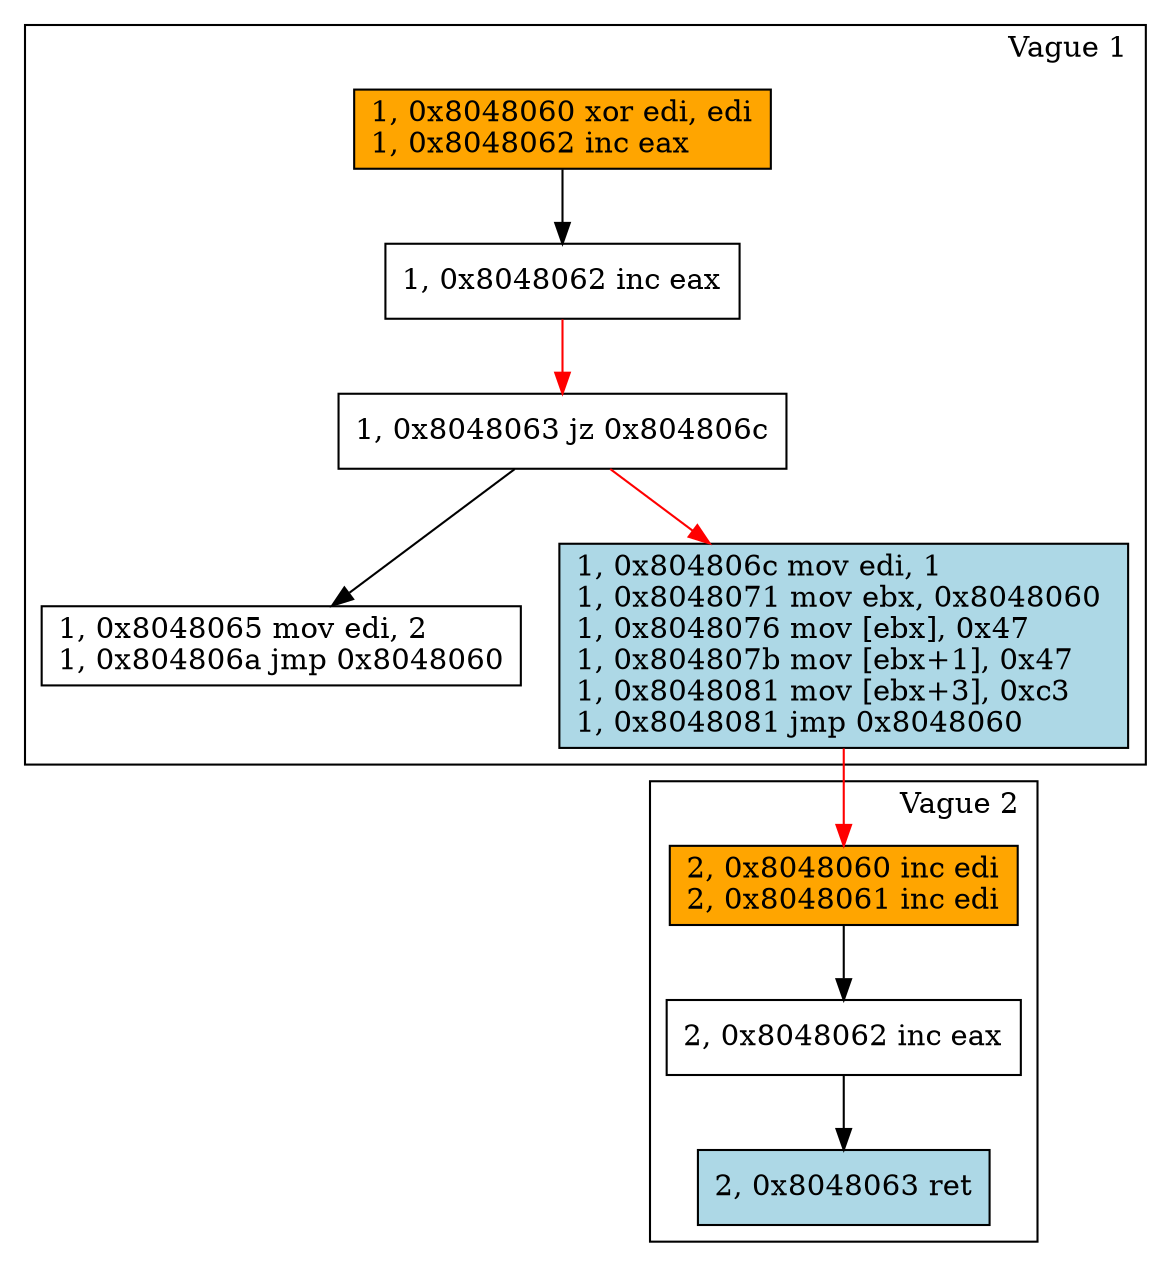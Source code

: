 digraph G {
labeljust=r
"60v1" [labeljust=r,label="1, 0x8048060 xor edi, edi\l1, 0x8048062 inc eax\l", shape=box, style="filled", fillcolor=orange]
"60v2" [labeljust=r,label="2, 0x8048060 inc edi\l2, 0x8048061 inc edi\l", shape=box, style="filled", fillcolor=orange]
"62v1" [labeljust=r,label="1, 0x8048062 inc eax\l", shape=box, style="filled", fillcolor=white]
"62v2" [labeljust=r,label="2, 0x8048062 inc eax\l", shape=box, style="filled", fillcolor=white]
"63v1" [labeljust=r,label="1, 0x8048063 jz 0x804806c\l", shape=box, style="filled", fillcolor=white]
"63v2" [labeljust=r,label="2, 0x8048063 ret\l", shape=box, style="filled", fillcolor=lightblue]
"65" [labeljust=r,label="1, 0x8048065 mov edi, 2\l1, 0x804806a jmp 0x8048060\l", shape=box, style="filled", fillcolor=white]
"6c" [labeljust=r,label="1, 0x804806c mov edi, 1 \l1, 0x8048071 mov ebx, 0x8048060 \l1, 0x8048076 mov [ebx], 0x47 \l1, 0x804807b mov [ebx+1], 0x47 \l1, 0x8048081 mov [ebx+3], 0xc3 \l1, 0x8048081 jmp 0x8048060\l", shape=box, style="filled", fillcolor=lightblue]
"60v1" -> "62v1" [color=black]
"62v1" -> "63v1" [color=red]
"63v1" -> "65" [color=black]
"63v1" -> "6c" [color=red]
"6c" -> "60v2" [color=red]
"60v2" -> "62v2" [color=black]
"62v2" -> "63v2" [color=black]
subgraph clusterv1{
label="Vague 1"
"60v1"
"62v1"
"63v1" 
"65"
"6c" 
}
subgraph clusterv2{
label="Vague 2"
"60v2"
"62v2"
"63v2"
}
}
